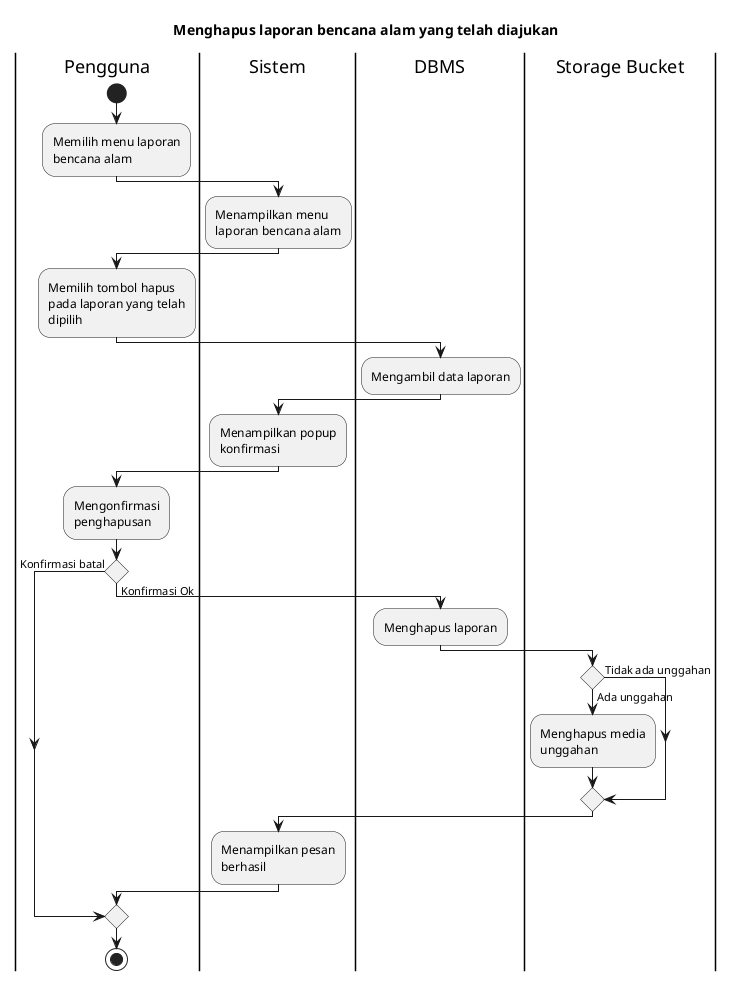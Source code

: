 @startuml UC-MAP-019 - Menghapus laporan bencana alam yang telah diajukan
skinparam wrapWidth 140

title Menghapus laporan bencana alam yang telah diajukan

|Pengguna|
start
:Memilih menu laporan bencana alam;

|Sistem|
:Menampilkan menu laporan bencana alam;

|Pengguna|
:Memilih tombol hapus pada laporan yang telah dipilih;

|DBMS|
:Mengambil data laporan;

|Sistem|
:Menampilkan popup konfirmasi;

|Pengguna|
:Mengonfirmasi penghapusan;

if () then (Konfirmasi batal)
else (Konfirmasi Ok)
  |DBMS|
  :Menghapus laporan;

  |Storage Bucket|
  if () then (Tidak ada unggahan)
  else (Ada unggahan)
    :Menghapus media unggahan;
  endif

  |Sistem|
  :Menampilkan pesan berhasil;
endif

|Pengguna|
stop

@enduml